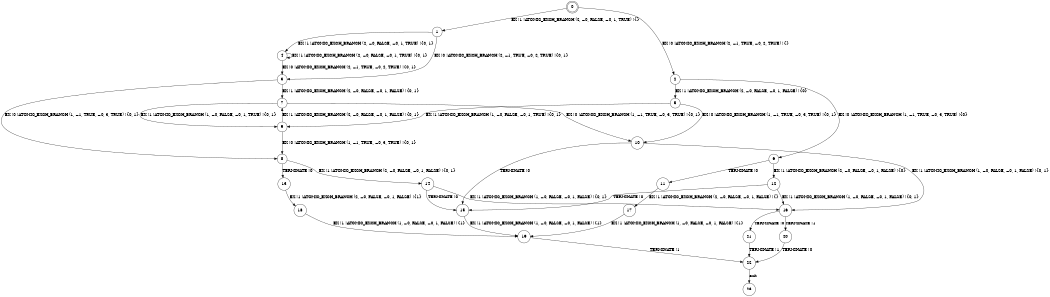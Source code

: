 digraph BCG {
size = "7, 10.5";
center = TRUE;
node [shape = circle];
0 [peripheries = 2];
0 -> 1 [label = "EX !1 !ATOMIC_EXCH_BRANCH (2, +0, FALSE, +0, 1, TRUE) !{}"];
0 -> 2 [label = "EX !0 !ATOMIC_EXCH_BRANCH (2, +1, TRUE, +0, 2, TRUE) !{}"];
1 -> 3 [label = "EX !0 !ATOMIC_EXCH_BRANCH (2, +1, TRUE, +0, 2, TRUE) !{0, 1}"];
1 -> 4 [label = "EX !1 !ATOMIC_EXCH_BRANCH (2, +0, FALSE, +0, 1, TRUE) !{0, 1}"];
2 -> 5 [label = "EX !1 !ATOMIC_EXCH_BRANCH (2, +0, FALSE, +0, 1, FALSE) !{0}"];
2 -> 6 [label = "EX !0 !ATOMIC_EXCH_BRANCH (1, +1, TRUE, +0, 3, TRUE) !{0}"];
3 -> 7 [label = "EX !1 !ATOMIC_EXCH_BRANCH (2, +0, FALSE, +0, 1, FALSE) !{0, 1}"];
3 -> 8 [label = "EX !0 !ATOMIC_EXCH_BRANCH (1, +1, TRUE, +0, 3, TRUE) !{0, 1}"];
4 -> 3 [label = "EX !0 !ATOMIC_EXCH_BRANCH (2, +1, TRUE, +0, 2, TRUE) !{0, 1}"];
4 -> 4 [label = "EX !1 !ATOMIC_EXCH_BRANCH (2, +0, FALSE, +0, 1, TRUE) !{0, 1}"];
5 -> 9 [label = "EX !1 !ATOMIC_EXCH_BRANCH (1, +0, FALSE, +0, 1, TRUE) !{0, 1}"];
5 -> 10 [label = "EX !0 !ATOMIC_EXCH_BRANCH (1, +1, TRUE, +0, 3, TRUE) !{0, 1}"];
6 -> 11 [label = "TERMINATE !0"];
6 -> 12 [label = "EX !1 !ATOMIC_EXCH_BRANCH (2, +0, FALSE, +0, 1, FALSE) !{0}"];
7 -> 9 [label = "EX !1 !ATOMIC_EXCH_BRANCH (1, +0, FALSE, +0, 1, TRUE) !{0, 1}"];
7 -> 10 [label = "EX !0 !ATOMIC_EXCH_BRANCH (1, +1, TRUE, +0, 3, TRUE) !{0, 1}"];
8 -> 13 [label = "TERMINATE !0"];
8 -> 14 [label = "EX !1 !ATOMIC_EXCH_BRANCH (2, +0, FALSE, +0, 1, FALSE) !{0, 1}"];
9 -> 7 [label = "EX !1 !ATOMIC_EXCH_BRANCH (2, +0, FALSE, +0, 1, FALSE) !{0, 1}"];
9 -> 8 [label = "EX !0 !ATOMIC_EXCH_BRANCH (1, +1, TRUE, +0, 3, TRUE) !{0, 1}"];
10 -> 15 [label = "TERMINATE !0"];
10 -> 16 [label = "EX !1 !ATOMIC_EXCH_BRANCH (1, +0, FALSE, +0, 1, FALSE) !{0, 1}"];
11 -> 17 [label = "EX !1 !ATOMIC_EXCH_BRANCH (2, +0, FALSE, +0, 1, FALSE) !{}"];
12 -> 15 [label = "TERMINATE !0"];
12 -> 16 [label = "EX !1 !ATOMIC_EXCH_BRANCH (1, +0, FALSE, +0, 1, FALSE) !{0, 1}"];
13 -> 18 [label = "EX !1 !ATOMIC_EXCH_BRANCH (2, +0, FALSE, +0, 1, FALSE) !{1}"];
14 -> 15 [label = "TERMINATE !0"];
14 -> 16 [label = "EX !1 !ATOMIC_EXCH_BRANCH (1, +0, FALSE, +0, 1, FALSE) !{0, 1}"];
15 -> 19 [label = "EX !1 !ATOMIC_EXCH_BRANCH (1, +0, FALSE, +0, 1, FALSE) !{1}"];
16 -> 20 [label = "TERMINATE !1"];
16 -> 21 [label = "TERMINATE !0"];
17 -> 19 [label = "EX !1 !ATOMIC_EXCH_BRANCH (1, +0, FALSE, +0, 1, FALSE) !{1}"];
18 -> 19 [label = "EX !1 !ATOMIC_EXCH_BRANCH (1, +0, FALSE, +0, 1, FALSE) !{1}"];
19 -> 22 [label = "TERMINATE !1"];
20 -> 22 [label = "TERMINATE !0"];
21 -> 22 [label = "TERMINATE !1"];
22 -> 23 [label = "exit"];
}
